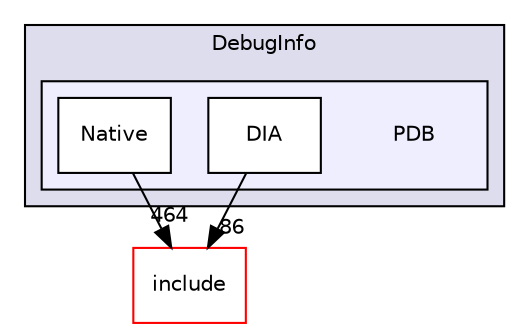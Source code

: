 digraph "lib/DebugInfo/PDB" {
  bgcolor=transparent;
  compound=true
  node [ fontsize="10", fontname="Helvetica"];
  edge [ labelfontsize="10", labelfontname="Helvetica"];
  subgraph clusterdir_fd055cdb294ed2abe541ad964f928ab2 {
    graph [ bgcolor="#ddddee", pencolor="black", label="DebugInfo" fontname="Helvetica", fontsize="10", URL="dir_fd055cdb294ed2abe541ad964f928ab2.html"]
  subgraph clusterdir_a8367a1a220e81e17682efb6d889a9bc {
    graph [ bgcolor="#eeeeff", pencolor="black", label="" URL="dir_a8367a1a220e81e17682efb6d889a9bc.html"];
    dir_a8367a1a220e81e17682efb6d889a9bc [shape=plaintext label="PDB"];
    dir_b0d096d389780bb5a616b630e39ccc91 [shape=box label="DIA" color="black" fillcolor="white" style="filled" URL="dir_b0d096d389780bb5a616b630e39ccc91.html"];
    dir_17bd090f689dbb8601ac11313672ba43 [shape=box label="Native" color="black" fillcolor="white" style="filled" URL="dir_17bd090f689dbb8601ac11313672ba43.html"];
  }
  }
  dir_d44c64559bbebec7f509842c48db8b23 [shape=box label="include" color="red" URL="dir_d44c64559bbebec7f509842c48db8b23.html"];
  dir_17bd090f689dbb8601ac11313672ba43->dir_d44c64559bbebec7f509842c48db8b23 [headlabel="464", labeldistance=1.5 headhref="dir_000321_000001.html"];
  dir_b0d096d389780bb5a616b630e39ccc91->dir_d44c64559bbebec7f509842c48db8b23 [headlabel="86", labeldistance=1.5 headhref="dir_000324_000001.html"];
}
